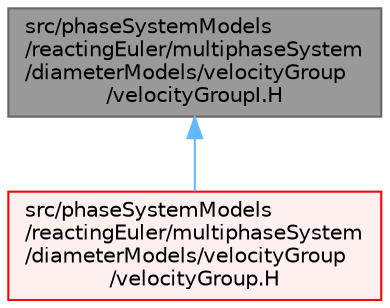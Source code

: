 digraph "src/phaseSystemModels/reactingEuler/multiphaseSystem/diameterModels/velocityGroup/velocityGroupI.H"
{
 // LATEX_PDF_SIZE
  bgcolor="transparent";
  edge [fontname=Helvetica,fontsize=10,labelfontname=Helvetica,labelfontsize=10];
  node [fontname=Helvetica,fontsize=10,shape=box,height=0.2,width=0.4];
  Node1 [id="Node000001",label="src/phaseSystemModels\l/reactingEuler/multiphaseSystem\l/diameterModels/velocityGroup\l/velocityGroupI.H",height=0.2,width=0.4,color="gray40", fillcolor="grey60", style="filled", fontcolor="black",tooltip=" "];
  Node1 -> Node2 [id="edge1_Node000001_Node000002",dir="back",color="steelblue1",style="solid",tooltip=" "];
  Node2 [id="Node000002",label="src/phaseSystemModels\l/reactingEuler/multiphaseSystem\l/diameterModels/velocityGroup\l/velocityGroup.H",height=0.2,width=0.4,color="red", fillcolor="#FFF0F0", style="filled",URL="$velocityGroup_8H.html",tooltip=" "];
}
